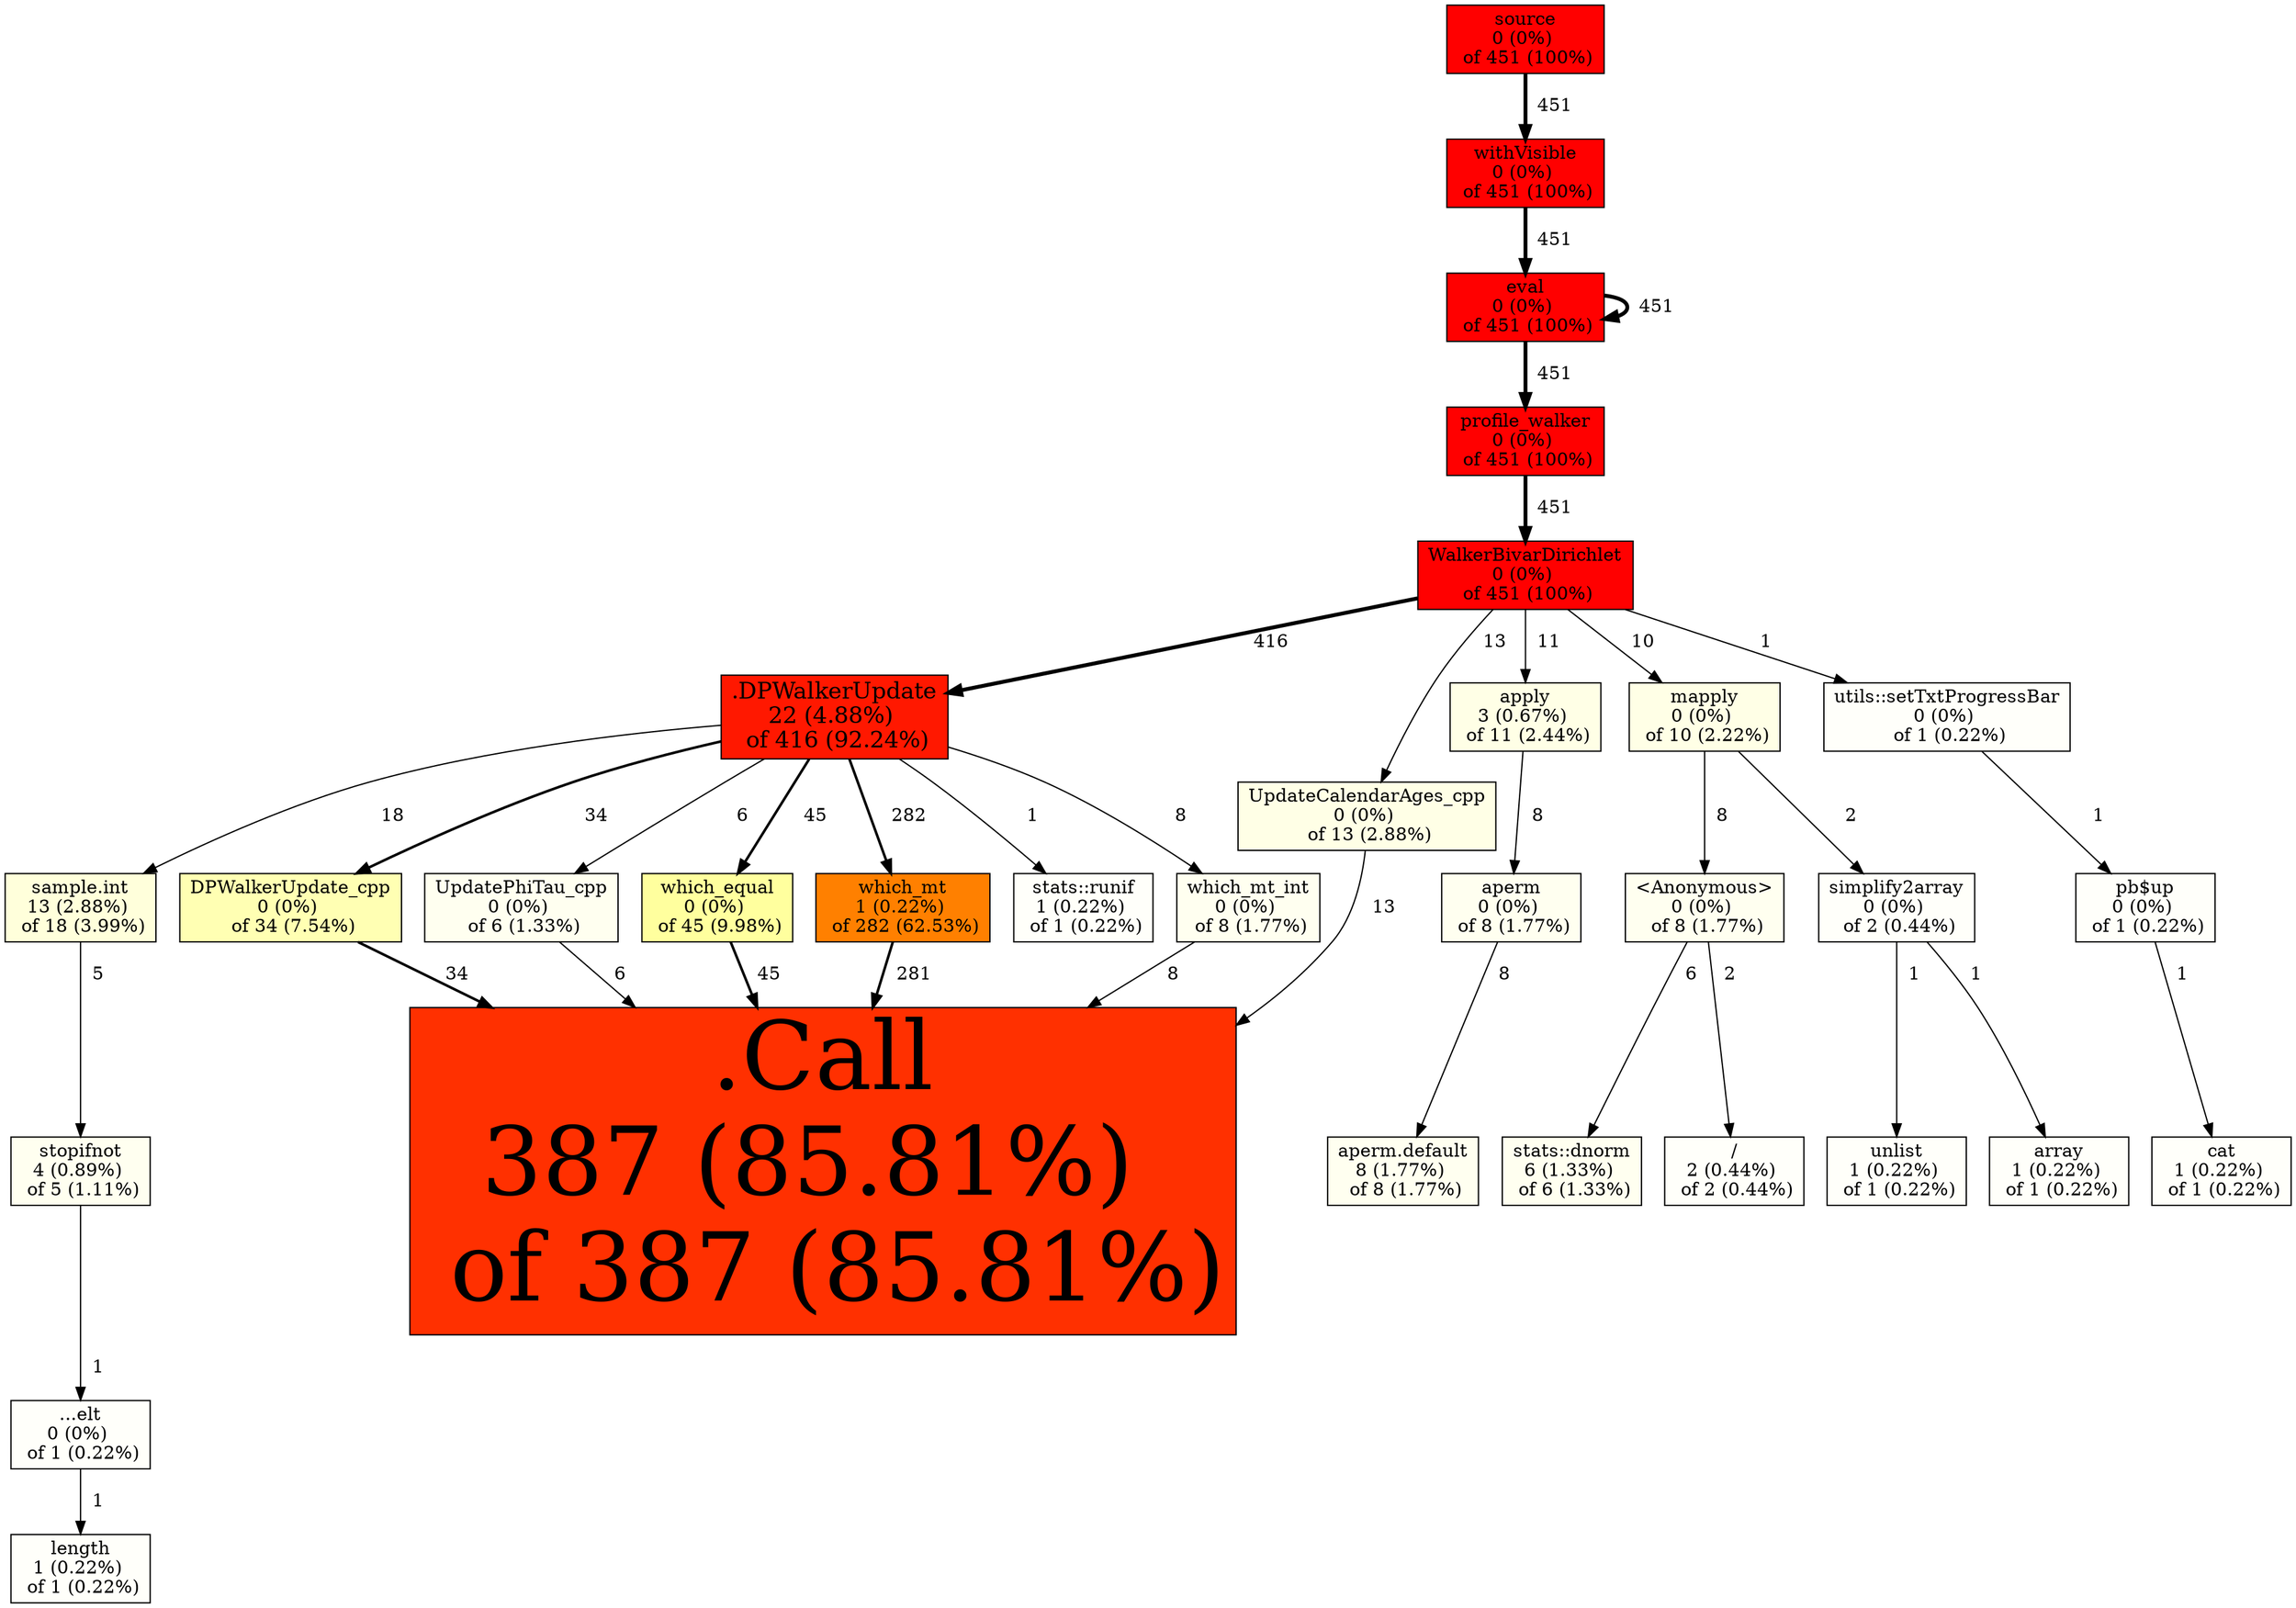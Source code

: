 digraph xyz {
rankdir=TB;
"...elt\n0 (0%) \n of 1 (0.22%)"[shape=box,style=filled,color=black,fillcolor="#FFFFFA"fontsize=14];
"...elt\n0 (0%) \n of 1 (0.22%)" -> "length\n1 (0.22%) \n of 1 (0.22%)"[label="  1", penwidth=1];
".Call\n387 (85.81%) \n of 387 (85.81%)"[shape=box,style=filled,color=black,fillcolor="#FF3000"fontsize=74.1069497415728];
".DPWalkerUpdate\n22 (4.88%) \n of 416 (92.24%)"[shape=box,style=filled,color=black,fillcolor="#FF1800"fontsize=17.6725776274996];
".DPWalkerUpdate\n22 (4.88%) \n of 416 (92.24%)" -> "DPWalkerUpdate_cpp\n0 (0%) \n of 34 (7.54%)"[label="  34", penwidth=2];
".DPWalkerUpdate\n22 (4.88%) \n of 416 (92.24%)" -> "sample.int\n13 (2.88%) \n of 18 (3.99%)"[label="  18", penwidth=1];
".DPWalkerUpdate\n22 (4.88%) \n of 416 (92.24%)" -> "stats::runif\n1 (0.22%) \n of 1 (0.22%)"[label="  1", penwidth=1];
".DPWalkerUpdate\n22 (4.88%) \n of 416 (92.24%)" -> "UpdatePhiTau_cpp\n0 (0%) \n of 6 (1.33%)"[label="  6", penwidth=1];
".DPWalkerUpdate\n22 (4.88%) \n of 416 (92.24%)" -> "which_equal\n0 (0%) \n of 45 (9.98%)"[label="  45", penwidth=2];
".DPWalkerUpdate\n22 (4.88%) \n of 416 (92.24%)" -> "which_mt\n1 (0.22%) \n of 282 (62.53%)"[label="  282", penwidth=2];
".DPWalkerUpdate\n22 (4.88%) \n of 416 (92.24%)" -> "which_mt_int\n0 (0%) \n of 8 (1.77%)"[label="  8", penwidth=1];
"/\n2 (0.44%) \n of 2 (0.44%)"[shape=box,style=filled,color=black,fillcolor="#FFFFFA"fontsize=14];
"<Anonymous>\n0 (0%) \n of 8 (1.77%)"[shape=box,style=filled,color=black,fillcolor="#FFFFF0"fontsize=14];
"<Anonymous>\n0 (0%) \n of 8 (1.77%)" -> "/\n2 (0.44%) \n of 2 (0.44%)"[label="  2", penwidth=1];
"<Anonymous>\n0 (0%) \n of 8 (1.77%)" -> "stats::dnorm\n6 (1.33%) \n of 6 (1.33%)"[label="  6", penwidth=1];
"aperm\n0 (0%) \n of 8 (1.77%)"[shape=box,style=filled,color=black,fillcolor="#FFFFF0"fontsize=14];
"aperm\n0 (0%) \n of 8 (1.77%)" -> "aperm.default\n8 (1.77%) \n of 8 (1.77%)"[label="  8", penwidth=1];
"aperm.default\n8 (1.77%) \n of 8 (1.77%)"[shape=box,style=filled,color=black,fillcolor="#FFFFF0"fontsize=14];
"apply\n3 (0.67%) \n of 11 (2.44%)"[shape=box,style=filled,color=black,fillcolor="#FFFFE6"fontsize=14];
"apply\n3 (0.67%) \n of 11 (2.44%)" -> "aperm\n0 (0%) \n of 8 (1.77%)"[label="  8", penwidth=1];
"array\n1 (0.22%) \n of 1 (0.22%)"[shape=box,style=filled,color=black,fillcolor="#FFFFFA"fontsize=14];
"cat\n1 (0.22%) \n of 1 (0.22%)"[shape=box,style=filled,color=black,fillcolor="#FFFFFA"fontsize=14];
"DPWalkerUpdate_cpp\n0 (0%) \n of 34 (7.54%)"[shape=box,style=filled,color=black,fillcolor="#FFFFB3"fontsize=14];
"DPWalkerUpdate_cpp\n0 (0%) \n of 34 (7.54%)" -> ".Call\n387 (85.81%) \n of 387 (85.81%)"[label="  34", penwidth=2];
"eval\n0 (0%) \n of 451 (100%)"[shape=box,style=filled,color=black,fillcolor="#FF0000"fontsize=14];
"eval\n0 (0%) \n of 451 (100%)" -> "eval\n0 (0%) \n of 451 (100%)"[label="  451", penwidth=3];
"eval\n0 (0%) \n of 451 (100%)" -> "profile_walker\n0 (0%) \n of 451 (100%)"[label="  451", penwidth=3];
"length\n1 (0.22%) \n of 1 (0.22%)"[shape=box,style=filled,color=black,fillcolor="#FFFFFA"fontsize=14];
"mapply\n0 (0%) \n of 10 (2.22%)"[shape=box,style=filled,color=black,fillcolor="#FFFFE6"fontsize=14];
"mapply\n0 (0%) \n of 10 (2.22%)" -> "<Anonymous>\n0 (0%) \n of 8 (1.77%)"[label="  8", penwidth=1];
"mapply\n0 (0%) \n of 10 (2.22%)" -> "simplify2array\n0 (0%) \n of 2 (0.44%)"[label="  2", penwidth=1];
"pb$up\n0 (0%) \n of 1 (0.22%)"[shape=box,style=filled,color=black,fillcolor="#FFFFFA"fontsize=14];
"pb$up\n0 (0%) \n of 1 (0.22%)" -> "cat\n1 (0.22%) \n of 1 (0.22%)"[label="  1", penwidth=1];
"profile_walker\n0 (0%) \n of 451 (100%)"[shape=box,style=filled,color=black,fillcolor="#FF0000"fontsize=14];
"profile_walker\n0 (0%) \n of 451 (100%)" -> "WalkerBivarDirichlet\n0 (0%) \n of 451 (100%)"[label="  451", penwidth=3];
"sample.int\n13 (2.88%) \n of 18 (3.99%)"[shape=box,style=filled,color=black,fillcolor="#FFFFDB"fontsize=14];
"sample.int\n13 (2.88%) \n of 18 (3.99%)" -> "stopifnot\n4 (0.89%) \n of 5 (1.11%)"[label="  5", penwidth=1];
"simplify2array\n0 (0%) \n of 2 (0.44%)"[shape=box,style=filled,color=black,fillcolor="#FFFFFA"fontsize=14];
"simplify2array\n0 (0%) \n of 2 (0.44%)" -> "array\n1 (0.22%) \n of 1 (0.22%)"[label="  1", penwidth=1];
"simplify2array\n0 (0%) \n of 2 (0.44%)" -> "unlist\n1 (0.22%) \n of 1 (0.22%)"[label="  1", penwidth=1];
"source\n0 (0%) \n of 451 (100%)"[shape=box,style=filled,color=black,fillcolor="#FF0000"fontsize=14];
"source\n0 (0%) \n of 451 (100%)" -> "withVisible\n0 (0%) \n of 451 (100%)"[label="  451", penwidth=3];
"stats::dnorm\n6 (1.33%) \n of 6 (1.33%)"[shape=box,style=filled,color=black,fillcolor="#FFFFF0"fontsize=14];
"stats::runif\n1 (0.22%) \n of 1 (0.22%)"[shape=box,style=filled,color=black,fillcolor="#FFFFFA"fontsize=14];
"stopifnot\n4 (0.89%) \n of 5 (1.11%)"[shape=box,style=filled,color=black,fillcolor="#FFFFF0"fontsize=14];
"stopifnot\n4 (0.89%) \n of 5 (1.11%)" -> "...elt\n0 (0%) \n of 1 (0.22%)"[label="  1", penwidth=1];
"unlist\n1 (0.22%) \n of 1 (0.22%)"[shape=box,style=filled,color=black,fillcolor="#FFFFFA"fontsize=14];
"UpdateCalendarAges_cpp\n0 (0%) \n of 13 (2.88%)"[shape=box,style=filled,color=black,fillcolor="#FFFFE6"fontsize=14];
"UpdateCalendarAges_cpp\n0 (0%) \n of 13 (2.88%)" -> ".Call\n387 (85.81%) \n of 387 (85.81%)"[label="  13", penwidth=1];
"UpdatePhiTau_cpp\n0 (0%) \n of 6 (1.33%)"[shape=box,style=filled,color=black,fillcolor="#FFFFF0"fontsize=14];
"UpdatePhiTau_cpp\n0 (0%) \n of 6 (1.33%)" -> ".Call\n387 (85.81%) \n of 387 (85.81%)"[label="  6", penwidth=1];
"utils::setTxtProgressBar\n0 (0%) \n of 1 (0.22%)"[shape=box,style=filled,color=black,fillcolor="#FFFFFA"fontsize=14];
"utils::setTxtProgressBar\n0 (0%) \n of 1 (0.22%)" -> "pb$up\n0 (0%) \n of 1 (0.22%)"[label="  1", penwidth=1];
"WalkerBivarDirichlet\n0 (0%) \n of 451 (100%)"[shape=box,style=filled,color=black,fillcolor="#FF0000"fontsize=14];
"WalkerBivarDirichlet\n0 (0%) \n of 451 (100%)" -> ".DPWalkerUpdate\n22 (4.88%) \n of 416 (92.24%)"[label="  416", penwidth=3];
"WalkerBivarDirichlet\n0 (0%) \n of 451 (100%)" -> "apply\n3 (0.67%) \n of 11 (2.44%)"[label="  11", penwidth=1];
"WalkerBivarDirichlet\n0 (0%) \n of 451 (100%)" -> "mapply\n0 (0%) \n of 10 (2.22%)"[label="  10", penwidth=1];
"WalkerBivarDirichlet\n0 (0%) \n of 451 (100%)" -> "UpdateCalendarAges_cpp\n0 (0%) \n of 13 (2.88%)"[label="  13", penwidth=1];
"WalkerBivarDirichlet\n0 (0%) \n of 451 (100%)" -> "utils::setTxtProgressBar\n0 (0%) \n of 1 (0.22%)"[label="  1", penwidth=1];
"which_equal\n0 (0%) \n of 45 (9.98%)"[shape=box,style=filled,color=black,fillcolor="#FFFF9E"fontsize=14];
"which_equal\n0 (0%) \n of 45 (9.98%)" -> ".Call\n387 (85.81%) \n of 387 (85.81%)"[label="  45", penwidth=2];
"which_mt\n1 (0.22%) \n of 282 (62.53%)"[shape=box,style=filled,color=black,fillcolor="#FF8000"fontsize=14];
"which_mt\n1 (0.22%) \n of 282 (62.53%)" -> ".Call\n387 (85.81%) \n of 387 (85.81%)"[label="  281", penwidth=2];
"which_mt_int\n0 (0%) \n of 8 (1.77%)"[shape=box,style=filled,color=black,fillcolor="#FFFFF0"fontsize=14];
"which_mt_int\n0 (0%) \n of 8 (1.77%)" -> ".Call\n387 (85.81%) \n of 387 (85.81%)"[label="  8", penwidth=1];
"withVisible\n0 (0%) \n of 451 (100%)"[shape=box,style=filled,color=black,fillcolor="#FF0000"fontsize=14];
"withVisible\n0 (0%) \n of 451 (100%)" -> "eval\n0 (0%) \n of 451 (100%)"[label="  451", penwidth=3];
}